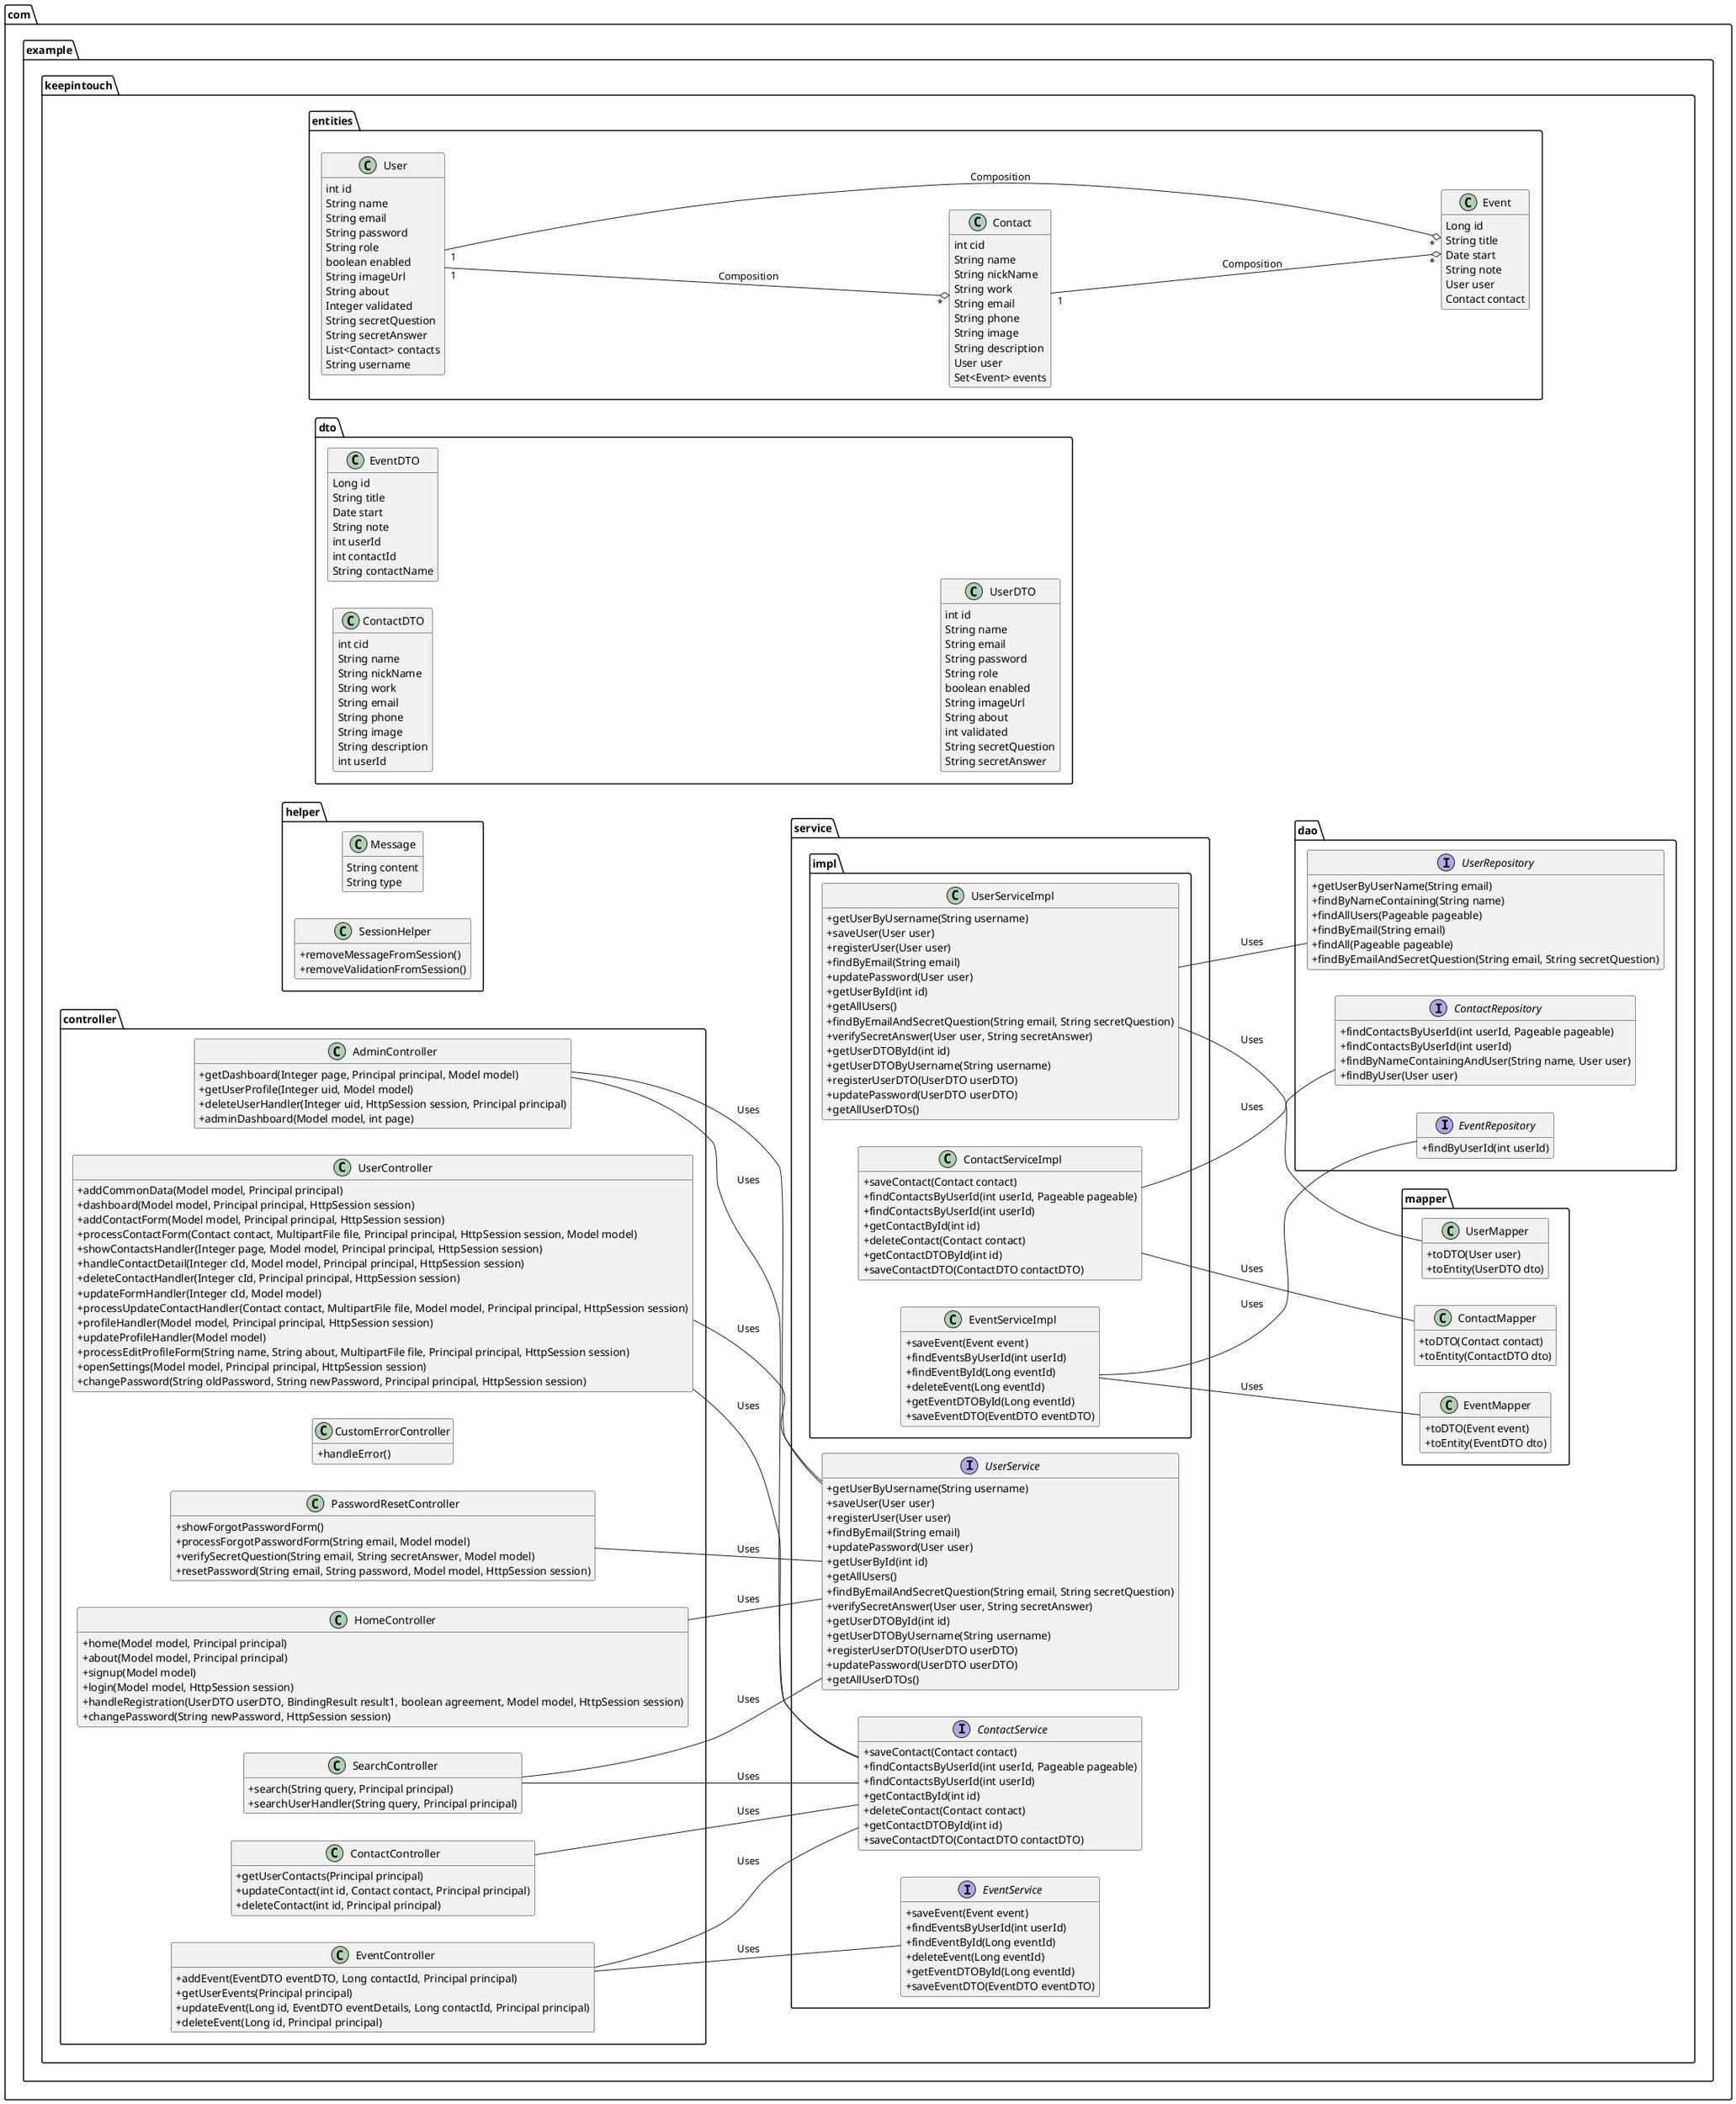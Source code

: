 @startuml
skinparam classAttributeIconSize 0
hide empty members
left to right direction

package com.example.keepintouch.entities {
  class Contact {
    int cid
    String name
    String nickName
    String work
    String email
    String phone
    String image
    String description
    User user
    Set<Event> events
  }

  class Event {
    Long id
    String title
    Date start
    String note
    User user
    Contact contact
  }

  class User {
    int id
    String name
    String email
    String password
    String role
    boolean enabled
    String imageUrl
    String about
    Integer validated
    String secretQuestion
    String secretAnswer
    List<Contact> contacts
    String username
  }

  User "1" --o "*" Contact : Composition
  User "1" --o "*" Event : Composition
  Contact "1" --o "*" Event : Composition
}

package com.example.keepintouch.dto {
  class ContactDTO {
    int cid
    String name
    String nickName
    String work
    String email
    String phone
    String image
    String description
    int userId
  }

  class EventDTO {
    Long id
    String title
    Date start
    String note
    int userId
    int contactId
    String contactName
  }

  class UserDTO {
    int id
    String name
    String email
    String password
    String role
    boolean enabled
    String imageUrl
    String about
    int validated
    String secretQuestion
    String secretAnswer
  }
}

package com.example.keepintouch.dao {
  interface ContactRepository {
    +findContactsByUserId(int userId, Pageable pageable)
    +findContactsByUserId(int userId)
    +findByNameContainingAndUser(String name, User user)
    +findByUser(User user)
  }

  interface EventRepository {
    +findByUserId(int userId)
  }

  interface UserRepository {
    +getUserByUserName(String email)
    +findByNameContaining(String name)
    +findAllUsers(Pageable pageable)
    +findByEmail(String email)
    +findAll(Pageable pageable)
    +findByEmailAndSecretQuestion(String email, String secretQuestion)
  }
}

package com.example.keepintouch.helper {
  class Message {
    String content
    String type
  }

  class SessionHelper {
    +removeMessageFromSession()
    +removeValidationFromSession()
  }
}

package com.example.keepintouch.mapper {
  class ContactMapper {
    +toDTO(Contact contact)
    +toEntity(ContactDTO dto)
  }

  class EventMapper {
    +toDTO(Event event)
    +toEntity(EventDTO dto)
  }

  class UserMapper {
    +toDTO(User user)
    +toEntity(UserDTO dto)
  }
}

package com.example.keepintouch.service {
  interface ContactService {
    +saveContact(Contact contact)
    +findContactsByUserId(int userId, Pageable pageable)
    +findContactsByUserId(int userId)
    +getContactById(int id)
    +deleteContact(Contact contact)
    +getContactDTOById(int id)
    +saveContactDTO(ContactDTO contactDTO)
  }

  interface EventService {
    +saveEvent(Event event)
    +findEventsByUserId(int userId)
    +findEventById(Long eventId)
    +deleteEvent(Long eventId)
    +getEventDTOById(Long eventId)
    +saveEventDTO(EventDTO eventDTO)
  }

  interface UserService {
    +getUserByUsername(String username)
    +saveUser(User user)
    +registerUser(User user)
    +findByEmail(String email)
    +updatePassword(User user)
    +getUserById(int id)
    +getAllUsers()
    +findByEmailAndSecretQuestion(String email, String secretQuestion)
    +verifySecretAnswer(User user, String secretAnswer)
    +getUserDTOById(int id)
    +getUserDTOByUsername(String username)
    +registerUserDTO(UserDTO userDTO)
    +updatePassword(UserDTO userDTO)
    +getAllUserDTOs()
  }
}

package com.example.keepintouch.service.impl {
  class ContactServiceImpl {
    +saveContact(Contact contact)
    +findContactsByUserId(int userId, Pageable pageable)
    +findContactsByUserId(int userId)
    +getContactById(int id)
    +deleteContact(Contact contact)
    +getContactDTOById(int id)
    +saveContactDTO(ContactDTO contactDTO)
  }

  class EventServiceImpl {
    +saveEvent(Event event)
    +findEventsByUserId(int userId)
    +findEventById(Long eventId)
    +deleteEvent(Long eventId)
    +getEventDTOById(Long eventId)
    +saveEventDTO(EventDTO eventDTO)
  }

  class UserServiceImpl {
    +getUserByUsername(String username)
    +saveUser(User user)
    +registerUser(User user)
    +findByEmail(String email)
    +updatePassword(User user)
    +getUserById(int id)
    +getAllUsers()
    +findByEmailAndSecretQuestion(String email, String secretQuestion)
    +verifySecretAnswer(User user, String secretAnswer)
    +getUserDTOById(int id)
    +getUserDTOByUsername(String username)
    +registerUserDTO(UserDTO userDTO)
    +updatePassword(UserDTO userDTO)
    +getAllUserDTOs()
  }
}

package com.example.keepintouch.controller {
  class AdminController {
    +getDashboard(Integer page, Principal principal, Model model)
    +getUserProfile(Integer uid, Model model)
    +deleteUserHandler(Integer uid, HttpSession session, Principal principal)
    +adminDashboard(Model model, int page)
  }

  class ContactController {
    +getUserContacts(Principal principal)
    +updateContact(int id, Contact contact, Principal principal)
    +deleteContact(int id, Principal principal)
  }

  class CustomErrorController {
    +handleError()
  }

  class EventController {
    +addEvent(EventDTO eventDTO, Long contactId, Principal principal)
    +getUserEvents(Principal principal)
    +updateEvent(Long id, EventDTO eventDetails, Long contactId, Principal principal)
    +deleteEvent(Long id, Principal principal)
  }

  class HomeController {
    +home(Model model, Principal principal)
    +about(Model model, Principal principal)
    +signup(Model model)
    +login(Model model, HttpSession session)
    +handleRegistration(UserDTO userDTO, BindingResult result1, boolean agreement, Model model, HttpSession session)
    +changePassword(String newPassword, HttpSession session)
  }

  class PasswordResetController {
    +showForgotPasswordForm()
    +processForgotPasswordForm(String email, Model model)
    +verifySecretQuestion(String email, String secretAnswer, Model model)
    +resetPassword(String email, String password, Model model, HttpSession session)
  }

  class SearchController {
    +search(String query, Principal principal)
    +searchUserHandler(String query, Principal principal)
  }

  class UserController {
    +addCommonData(Model model, Principal principal)
    +dashboard(Model model, Principal principal, HttpSession session)
    +addContactForm(Model model, Principal principal, HttpSession session)
    +processContactForm(Contact contact, MultipartFile file, Principal principal, HttpSession session, Model model)
    +showContactsHandler(Integer page, Model model, Principal principal, HttpSession session)
    +handleContactDetail(Integer cId, Model model, Principal principal, HttpSession session)
    +deleteContactHandler(Integer cId, Principal principal, HttpSession session)
    +updateFormHandler(Integer cId, Model model)
    +processUpdateContactHandler(Contact contact, MultipartFile file, Model model, Principal principal, HttpSession session)
    +profileHandler(Model model, Principal principal, HttpSession session)
    +updateProfileHandler(Model model)
    +processEditProfileForm(String name, String about, MultipartFile file, Principal principal, HttpSession session)
    +openSettings(Model model, Principal principal, HttpSession session)
    +changePassword(String oldPassword, String newPassword, Principal principal, HttpSession session)
  }
}

' Group dependencies to reduce clutter
ContactServiceImpl -- ContactRepository : Uses
ContactServiceImpl -- ContactMapper : Uses
EventServiceImpl -- EventRepository : Uses
EventServiceImpl -- EventMapper : Uses
UserServiceImpl -- UserRepository : Uses
UserServiceImpl -- UserMapper : Uses

AdminController -- UserService : Uses
AdminController -- ContactService : Uses

ContactController -- ContactService : Uses

EventController -- EventService : Uses
EventController -- ContactService : Uses

HomeController -- UserService : Uses

PasswordResetController -- UserService : Uses

SearchController -- UserService : Uses
SearchController -- ContactService : Uses

UserController -- UserService : Uses
UserController -- ContactService : Uses

@enduml

